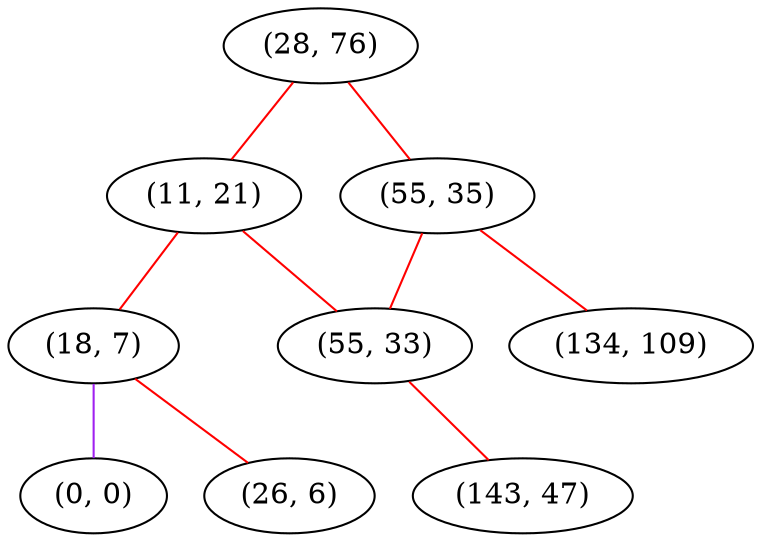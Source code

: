 graph "" {
"(28, 76)";
"(11, 21)";
"(18, 7)";
"(55, 35)";
"(0, 0)";
"(134, 109)";
"(55, 33)";
"(26, 6)";
"(143, 47)";
"(28, 76)" -- "(55, 35)"  [color=red, key=0, weight=1];
"(28, 76)" -- "(11, 21)"  [color=red, key=0, weight=1];
"(11, 21)" -- "(18, 7)"  [color=red, key=0, weight=1];
"(11, 21)" -- "(55, 33)"  [color=red, key=0, weight=1];
"(18, 7)" -- "(26, 6)"  [color=red, key=0, weight=1];
"(18, 7)" -- "(0, 0)"  [color=purple, key=0, weight=4];
"(55, 35)" -- "(134, 109)"  [color=red, key=0, weight=1];
"(55, 35)" -- "(55, 33)"  [color=red, key=0, weight=1];
"(55, 33)" -- "(143, 47)"  [color=red, key=0, weight=1];
}
